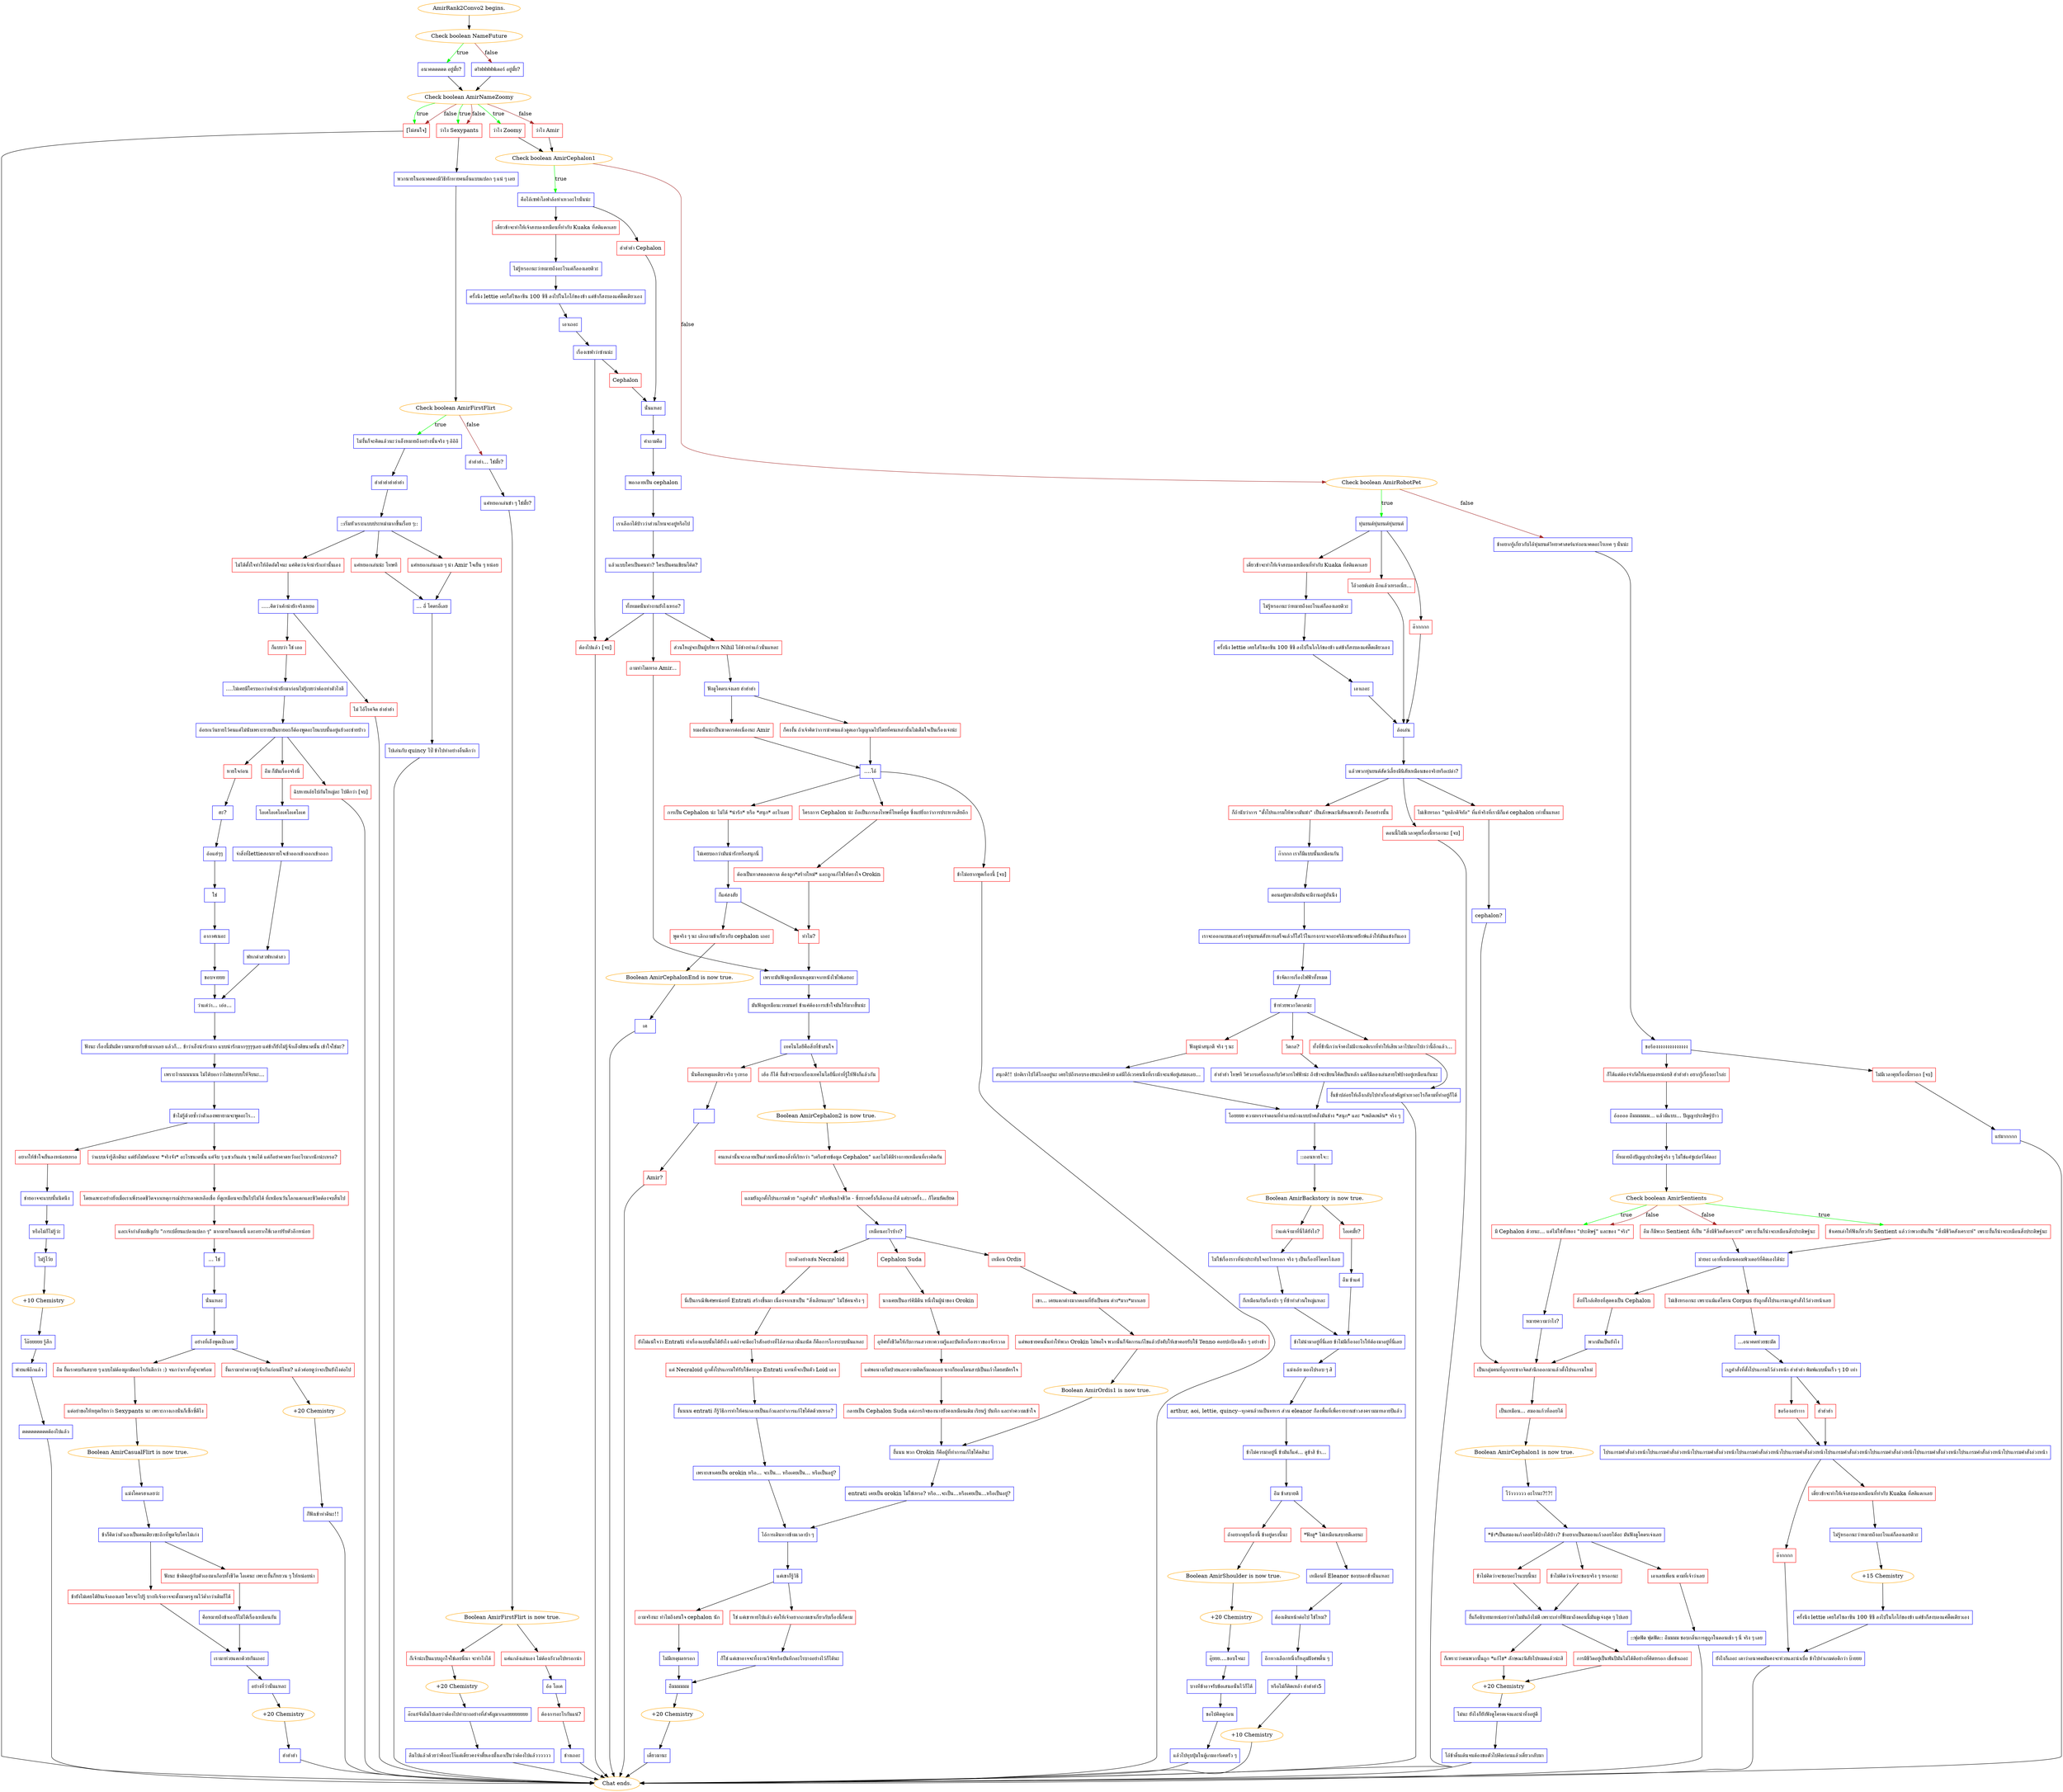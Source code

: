 digraph {
	"AmirRank2Convo2 begins." [color=orange];
		"AmirRank2Convo2 begins." -> j1555648941;
	j1555648941 [label="Check boolean NameFuture",color=orange];
		j1555648941 -> j706725537 [label=true,color=green];
		j1555648941 -> j857022408 [label=false,color=brown];
	j706725537 [label="อนาคตตตตต อยู่มั้ย?",shape=box,color=blue];
		j706725537 -> j3096240527;
	j857022408 [label="ดริฟฟฟฟฟเตอร์ อยู่มั้ย?",shape=box,color=blue];
		j857022408 -> j3096240527;
	j3096240527 [label="Check boolean AmirNameZoomy",color=orange];
		j3096240527 -> j3001038503 [label=true,color=green];
		j3096240527 -> j332728184 [label=true,color=green];
		j3096240527 -> j2728354438 [label=true,color=green];
		j3096240527 -> j3001038503 [label=false,color=brown];
		j3096240527 -> j332728184 [label=false,color=brown];
		j3096240527 -> j407646446 [label=false,color=brown];
	j3001038503 [label="[ไม่สนใจ]",shape=box,color=red];
		j3001038503 -> "Chat ends.";
	j332728184 [label="ว่าไง Sexypants",shape=box,color=red];
		j332728184 -> j3434017763;
	j2728354438 [label="ว่าไง Zoomy",shape=box,color=red];
		j2728354438 -> j87647369;
	j407646446 [label="ว่าไง Amir",shape=box,color=red];
		j407646446 -> j87647369;
	"Chat ends." [color=orange];
	j3434017763 [label="พวกนายในอนาคตคงมีวิธีทักทายคนอื่นแบบแปลก ๆ แน่ ๆ เลย",shape=box,color=blue];
		j3434017763 -> j1575820688;
	j87647369 [label="Check boolean AmirCephalon1",color=orange];
		j87647369 -> j1799931045 [label=true,color=green];
		j87647369 -> j1377197533 [label=false,color=brown];
	j1575820688 [label="Check boolean AmirFirstFlirt",color=orange];
		j1575820688 -> j667354487 [label=true,color=green];
		j1575820688 -> j927525399 [label=false,color=brown];
	j1799931045 [label="คือไอ้เซฟาโลฟาล้อห่าเหวอะไรนั่นน่ะ",shape=box,color=blue];
		j1799931045 -> j3718700508;
		j1799931045 -> j1775186774;
	j1377197533 [label="Check boolean AmirRobotPet",color=orange];
		j1377197533 -> j2473190583 [label=true,color=green];
		j1377197533 -> j3530248616 [label=false,color=brown];
	j667354487 [label="ไม่งั้นก็จะคิดแล้วนะว่าเอ็งหมายถึงอย่างนั้นจริง ๆ อิอิอิ",shape=box,color=blue];
		j667354487 -> j2545335849;
	j927525399 [label="ฮ่าฮ่าฮ่า... ใช่มั้ย?",shape=box,color=blue];
		j927525399 -> j3210553473;
	j3718700508 [label="ฮ่าฮ่าฮ่า Cephalon",shape=box,color=red];
		j3718700508 -> j2459322337;
	j1775186774 [label="เดี๋ยวข้าจะทำให้เจ้าสงบลงเหมือนที่ทำกับ Kuaka ที่สติแตกเลย",shape=box,color=red];
		j1775186774 -> j3755010006;
	j2473190583 [label="หุ่นยนต์หุ่นยนต์หุ่นยนต์",shape=box,color=blue];
		j2473190583 -> j1181435666;
		j2473190583 -> j1317065812;
		j2473190583 -> j266422299;
	j3530248616 [label="ข้าอยากรู้เกี่ยวกับไอ้หุ่นยนต์วิทยาศาสตร์แห่งอนาคตอะไรเทค ๆ นั่นน่ะ",shape=box,color=blue];
		j3530248616 -> j2254774280;
	j2545335849 [label="ฮ่าฮ่าฮ่าฮ่าฮ่าฮ่า",shape=box,color=blue];
		j2545335849 -> j1485935536;
	j3210553473 [label="แค่หยอกเล่นขำ ๆ ใช่มั้ย?",shape=box,color=blue];
		j3210553473 -> j1496595557;
	j2459322337 [label="นั่นแหละ",shape=box,color=blue];
		j2459322337 -> j1389897137;
	j3755010006 [label="ไม่รู้หรอกนะว่าหมายถึงอะไรแต่ก็ลองเลยดิวะ",shape=box,color=blue];
		j3755010006 -> j2930379002;
	j1181435666 [label="โอ้วอยด์เอ๋ย อีกแล้วเหรอเนี่ย...",shape=box,color=red];
		j1181435666 -> j2711673463;
	j1317065812 [label="อ๊ากกกก",shape=box,color=red];
		j1317065812 -> j2711673463;
	j266422299 [label="เดี๋ยวข้าจะทำให้เจ้าสงบลงเหมือนที่ทำกับ Kuaka ที่สติแตกเลย",shape=box,color=red];
		j266422299 -> j1091062223;
	j2254774280 [label="ขอร้องงงงงงงงงงงงงง",shape=box,color=blue];
		j2254774280 -> j465063849;
		j2254774280 -> j2608904232;
	j1485935536 [label="::เริ่มหัวเราะแบบประหม่ามากขึ้นเรื่อย ๆ::",shape=box,color=blue];
		j1485935536 -> j1686223465;
		j1485935536 -> j3661857315;
		j1485935536 -> j3676075397;
	j1496595557 [label="Boolean AmirFirstFlirt is now true.",color=orange];
		j1496595557 -> j376529851;
		j1496595557 -> j3537151353;
	j1389897137 [label="คำถามคือ",shape=box,color=blue];
		j1389897137 -> j1525638714;
	j2930379002 [label="ครั้งนึง lettie เคยใส่ไซลาซีน 100 ซีซี ลงไปในโกโก้ของข้า แต่ข้าก็สงบลงแค่ติ๊ดเดียวเอง",shape=box,color=blue];
		j2930379002 -> j2798833998;
	j2711673463 [label="ล้อเล่น",shape=box,color=blue];
		j2711673463 -> j2467386407;
	j1091062223 [label="ไม่รู้หรอกนะว่าหมายถึงอะไรแต่ก็ลองเลยดิวะ",shape=box,color=blue];
		j1091062223 -> j1751988046;
	j465063849 [label="ไม่มีเวลาคุยเรื่องนี้หรอก [จบ]",shape=box,color=red];
		j465063849 -> j4086691298;
	j2608904232 [label="ก็ได้แต่ต้องจำกัดให้แคบลงหน่อยสิ ฮ่าฮ่าฮ่า อยากรู้เรื่องอะไรล่ะ",shape=box,color=red];
		j2608904232 -> j1398140646;
	j1686223465 [label="ไม่ได้ตั้งใจทำให้อึดอัดใจนะ แค่คิดว่าเจ้าน่ารักเท่านั้นเอง",shape=box,color=red];
		j1686223465 -> j816441869;
	j3661857315 [label="แค่หยอกเล่นน่ะ โทษที",shape=box,color=red];
		j3661857315 -> j261769852;
	j3676075397 [label="แค่หยอกเล่นเฉย ๆ น่า Amir ใจเย็น ๆ หน่อย",shape=box,color=red];
		j3676075397 -> j261769852;
	j376529851 [label="ก็เจ้าน่ะเป็นแบบถูกใจใช่เลยนี่นา จะทำไงได้",shape=box,color=red];
		j376529851 -> j1129408322;
	j3537151353 [label="แค่แกล้งเล่นเอง ไม่ต้องกังวลไปหรอกน่า",shape=box,color=red];
		j3537151353 -> j1500444950;
	j1525638714 [label="พอกลายเป็น cephalon",shape=box,color=blue];
		j1525638714 -> j3974963162;
	j2798833998 [label="เอาเถอะ",shape=box,color=blue];
		j2798833998 -> j3112467047;
	j2467386407 [label="แล้วพวกหุ่นยนต์สัตว์เลี้ยงมีนิสัยเหมือนของจริงหรือเปล่า?",shape=box,color=blue];
		j2467386407 -> j1597818912;
		j2467386407 -> j915200245;
		j2467386407 -> j1562020945;
	j1751988046 [label="ครั้งนึง lettie เคยใส่ไซลาซีน 100 ซีซี ลงไปในโกโก้ของข้า แต่ข้าก็สงบลงแค่ติ๊ดเดียวเอง",shape=box,color=blue];
		j1751988046 -> j47750728;
	j4086691298 [label="แย่มากกกก",shape=box,color=blue];
		j4086691298 -> "Chat ends.";
	j1398140646 [label="อ้ออออ อืมมมมมม... แล้วมีแบบ... ปัญญาประดิษฐ์ป่าว",shape=box,color=blue];
		j1398140646 -> j1358614314;
	j816441869 [label=".....คิดว่าเค้าน่ายักจริงเหยอ",shape=box,color=blue];
		j816441869 -> j1905350319;
		j816441869 -> j2087725393;
	j261769852 [label="... อี๋ โคตรอี๋เลย",shape=box,color=blue];
		j261769852 -> j3856440338;
	j1129408322 [label="+20 Chemistry",color=orange];
		j1129408322 -> j994965717;
	j1500444950 [label="อ้อ โอเค",shape=box,color=blue];
		j1500444950 -> j2484666329;
	j3974963162 [label="เราเลือกได้ป่าวว่าส่วนไหนจะอยู่หรือไป",shape=box,color=blue];
		j3974963162 -> j3985519523;
	j3112467047 [label="เรื่องเซฟาว่าซ่านน่ะ",shape=box,color=blue];
		j3112467047 -> j659614251;
		j3112467047 -> j913672394;
	j1597818912 [label="ไม่เชิงหรอก \"บุคลิกดิจิทัล\" ที่แท้จริงที่เรามีก็แค่ cephalon เท่านั้นแหละ",shape=box,color=red];
		j1597818912 -> j2874777719;
	j915200245 [label="ก็ถ้านับว่าการ \"ตั้งโปรแกรมให้พวกมันฆ่า\" เป็นลักษณะนิสัยเฉพาะตัว ก็คงอย่างนั้น",shape=box,color=red];
		j915200245 -> j3893014430;
	j1562020945 [label="ตอนนี้ไม่มีเวลาคุยเรื่องนี้หรอกนะ [จบ]",shape=box,color=red];
		j1562020945 -> "Chat ends.";
	j47750728 [label="เอาเถอะ",shape=box,color=blue];
		j47750728 -> j2711673463;
	j1358614314 [label="ที่หมายถึงปัญญาประดิษฐ์จริง ๆ ไม่ใช่แค่ซูเปอร์โค้ดอะ",shape=box,color=blue];
		j1358614314 -> j3361290284;
	j1905350319 [label="ก็แบบว่า ใช่ เออ",shape=box,color=red];
		j1905350319 -> j1100419609;
	j2087725393 [label="ไม่ ไอ้โรคจิต ฮ่าฮ่าฮ่า",shape=box,color=red];
		j2087725393 -> "Chat ends.";
	j3856440338 [label="ไปเล่นกับ quincy ไป๊ ข้าไปทำอย่างอื่นดีกว่า",shape=box,color=blue];
		j3856440338 -> "Chat ends.";
	j994965717 [label="อ๊ะแย่จังลืมไปเลยว่าต้องไปทำบางอย่างที่สำคัญมากเลยยยยยยยย",shape=box,color=blue];
		j994965717 -> j717616402;
	j2484666329 [label="ต้องการอะไรกันแน่?",shape=box,color=red];
		j2484666329 -> j502120147;
	j3985519523 [label="แล้วแบบใครเป็นคนทำ? ใครเป็นคนเขียนโค้ด?",shape=box,color=blue];
		j3985519523 -> j3204599313;
	j659614251 [label="Cephalon",shape=box,color=red];
		j659614251 -> j2459322337;
	j913672394 [label="ต้องไปแล้ว [จบ]",shape=box,color=red];
		j913672394 -> "Chat ends.";
	j2874777719 [label="cephalon?",shape=box,color=blue];
		j2874777719 -> j604302925;
	j3893014430 [label="ก๊ากกก เราก็มีแบบนั้นเหมือนกัน",shape=box,color=blue];
		j3893014430 -> j3452880610;
	j3361290284 [label="Check boolean AmirSentients",color=orange];
		j3361290284 -> j2688891206 [label=true,color=green];
		j3361290284 -> j761068705 [label=true,color=green];
		j3361290284 -> j2601880677 [label=false,color=brown];
		j3361290284 -> j761068705 [label=false,color=brown];
	j1100419609 [label="....ไม่เคยมีใครบอกว่าเค้าน่ายักมาก่อนไม่รู้เบยว่าต้องทำตัวไงดี",shape=box,color=blue];
		j1100419609 -> j3109229240;
	j717616402 [label="ลืมไปแล้วด้วยว่าคืออะไร๊แต่เดี๋ยวคงจำดั้ยเองมั้งเอาเป็นว่าต้องไปแล้วววววว",shape=box,color=blue];
		j717616402 -> "Chat ends.";
	j502120147 [label="ช่างเถอะ",shape=box,color=blue];
		j502120147 -> "Chat ends.";
	j3204599313 [label="ทั้งหมดนั่นทำงานยังไงเหรอ?",shape=box,color=blue];
		j3204599313 -> j4250571629;
		j3204599313 -> j2391553229;
		j3204599313 -> j913672394;
	j604302925 [label="เป็นกลุ่มคนที่ถูกกระชากจิตสำนึกออกมาแล้วตั้งโปรแกรมใหม่",shape=box,color=red];
		j604302925 -> j2097277538;
	j3452880610 [label="ตอนอยู่มหาลัยมันจะมีงานอยู่อันนึง",shape=box,color=blue];
		j3452880610 -> j265666997;
	j2688891206 [label="ข้าเคยเล่าให้ฟังเกี่ยวกับ Sentient แล้วว่าพวกมันเป็น \"สิ่งมีชีวิตสังเคราะห์\" เพราะงั้นก็น่าจะเหมือนสิ่งประดิษฐ์นะ",shape=box,color=red];
		j2688891206 -> j3251331897;
	j761068705 [label="มี Cephalon ด้วยนะ... แต่ไม่ใช่ทั้งของ \"ประดิษฐ์\" และของ \"จริง\"",shape=box,color=red];
		j761068705 -> j357915520;
	j2601880677 [label="อืม ก็มีพวก Sentient ที่เป็น \"สิ่งมีชีวิตสังเคราะห์\" เพราะงั้นก็น่าจะเหมือนสิ่งประดิษฐ์นะ",shape=box,color=red];
		j2601880677 -> j3251331897;
	j3109229240 [label="อ้อยกเว้นยายไว้คนแต่ไม่นับเพราะยายเป็นยายอะก็ต้องพูดอะไยแบบนั้นอยู่แย้วอะช่ายป่าว",shape=box,color=blue];
		j3109229240 -> j4051856670;
		j3109229240 -> j472358545;
		j3109229240 -> j486905965;
	j4250571629 [label="ส่วนใหญ่จะเป็นผู้บริหาร Nihil ไอ้ช่างทำแก้วนั่นแหละ",shape=box,color=red];
		j4250571629 -> j562853684;
	j2391553229 [label="ถามทำไมเหรอ Amir...",shape=box,color=red];
		j2391553229 -> j2160502462;
	j2097277538 [label="เป็นเหมือน... สมองแก้วที่ลอยได้",shape=box,color=red];
		j2097277538 -> j3079240878;
	j265666997 [label="เราจะออกแบบและสร้างหุ่นยนต์สังหารเสร็จแล้วก็ใส่ไว้ในกรงกระจกอะคริลิกขนาดยักษ์แล้วให้มันแข่งกันเอง",shape=box,color=blue];
		j265666997 -> j3351298961;
	j3251331897 [label="ม่ายอะ เอาที่เหมือนคอมพิวเตอร์ที่คิดเองได้น่ะ",shape=box,color=blue];
		j3251331897 -> j237808890;
		j3251331897 -> j1388912313;
	j357915520 [label="หมายความว่าไง?",shape=box,color=blue];
		j357915520 -> j604302925;
	j4051856670 [label="หายใจก่อน",shape=box,color=red];
		j4051856670 -> j881518588;
	j472358545 [label="อืม ก็มันเรื่องจริงนี่",shape=box,color=red];
		j472358545 -> j3454430932;
	j486905965 [label="ฉิบหายเอ้ยไปกันใหญ่ละ ไปดีกว่า [จบ]",shape=box,color=red];
		j486905965 -> "Chat ends.";
	j562853684 [label="ฟังดูโคตรเจ๋งเลย ฮ่าฮ่าฮ่า",shape=box,color=blue];
		j562853684 -> j3284820937;
		j562853684 -> j2435869964;
	j2160502462 [label="เพราะมันฟังดูเหมือนหลุดมาจากหนังไซไฟเลยอะ",shape=box,color=blue];
		j2160502462 -> j3325457388;
	j3079240878 [label="Boolean AmirCephalon1 is now true.",color=orange];
		j3079240878 -> j3412281547;
	j3351298961 [label="ข้าจัดการเรื่องไฟฟ้าทั้งหมด",shape=box,color=blue];
		j3351298961 -> j825904474;
	j237808890 [label="สิ่งที่ใกล้เคียงที่สุดคงเป็น Cephalon",shape=box,color=red];
		j237808890 -> j2569488643;
	j1388912313 [label="ไม่เชิงหรอกนะ เพราะแม้แต่โดรน Corpus ยังถูกตั้งโปรแกรมกฎคำสั่งไว้ล่วงหน้าเลย",shape=box,color=red];
		j1388912313 -> j957179596;
	j881518588 [label="ฮะ?",shape=box,color=blue];
		j881518588 -> j3333200675;
	j3454430932 [label="โอเคโอเคโอเคโอเคโอเค",shape=box,color=blue];
		j3454430932 -> j3353933036;
	j3284820937 [label="ก็คงงั้น ถ้าเจ้าคิดว่าการฆ่าคนแล้วดูดเอาวิญญาณไปโดยที่คนเหล่านั้นไม่เต็มใจเป็นเรื่องเจ๋งน่ะ",shape=box,color=red];
		j3284820937 -> j1933452309;
	j2435869964 [label="หมอนั่นน่ะเป็นฆาตกรต่อเนื่องนะ Amir",shape=box,color=red];
		j2435869964 -> j1933452309;
	j3325457388 [label="มันฟังดูเหมือนเวทมนตร์ ข้าแค่ต้องการเข้าใจมันให้มากขึ้นน่ะ",shape=box,color=blue];
		j3325457388 -> j3804117941;
	j3412281547 [label="โว้วววววว อะไรนะ?!?!",shape=box,color=blue];
		j3412281547 -> j2366499082;
	j825904474 [label="ข้าห่วยพวกวิดกลน่ะ",shape=box,color=blue];
		j825904474 -> j1651231568;
		j825904474 -> j3273971270;
		j825904474 -> j1183506076;
	j2569488643 [label="พวกมันเป็นยังไง",shape=box,color=blue];
		j2569488643 -> j604302925;
	j957179596 [label="...อนาคตห่วยชะมัด",shape=box,color=blue];
		j957179596 -> j1464637909;
	j3333200675 [label="อ้อแฮ่ๆๆ",shape=box,color=blue];
		j3333200675 -> j4098618387;
	j3353933036 [label="จำสิ่งที่lettieสอนหายใจเข้าออกเข้าออกเข้าออก",shape=box,color=blue];
		j3353933036 -> j2045493227;
	j1933452309 [label="....โอ้",shape=box,color=blue];
		j1933452309 -> j508464856;
		j1933452309 -> j1612519599;
		j1933452309 -> j1984098210;
	j3804117941 [label="เทคโนโลยีคือสิ่งที่ข้าสนใจ",shape=box,color=blue];
		j3804117941 -> j3779868337;
		j3804117941 -> j1220387985;
	j2366499082 [label="*ข้า*เป็นสมองแก้วลอยได้บ้างได้ป่าว? ข้าอยากเป็นสมองแก้วลอยได้อะ มันฟังดูโคตรเจ๋งเลย",shape=box,color=blue];
		j2366499082 -> j1521516944;
		j2366499082 -> j2766740659;
		j2366499082 -> j2248498900;
	j1651231568 [label="วิดกล?",shape=box,color=red];
		j1651231568 -> j183782445;
	j3273971270 [label="ฟังดูน่าสนุกดี จริง ๆ นะ",shape=box,color=red];
		j3273971270 -> j2939751161;
	j1183506076 [label="ทั้งที่ข้านึกว่าเจ้าคงไม่มีงานอดิเรกที่ทำให้เสียเวลาไปมากไปกว่านี้อีกแล้ว...",shape=box,color=red];
		j1183506076 -> j3211176433;
	j1464637909 [label="กฎคำสั่งที่ตั้งโปรแกรมไว้ล่วงหน้า ฮ่าฮ่าฮ่า พิมพ์แบบนั้นเร็ว ๆ 10 เท่า",shape=box,color=blue];
		j1464637909 -> j3087574333;
		j1464637909 -> j905718473;
	j4098618387 [label="ใช่",shape=box,color=blue];
		j4098618387 -> j3866671536;
	j2045493227 [label="ฟหกด่าสวฟหกด่าสว",shape=box,color=blue];
		j2045493227 -> j2784931848;
	j508464856 [label="การเป็น Cephalon น่ะ ไม่ได้ *น่ารัก* หรือ *สนุก* อะไรเลย",shape=box,color=red];
		j508464856 -> j3672371604;
	j1612519599 [label="ข้าไม่อยากพูดเรื่องนี้ [จบ]",shape=box,color=red];
		j1612519599 -> "Chat ends.";
	j1984098210 [label="โครงการ Cephalon น่ะ ถือเป็นการลงโทษที่โหดที่สุด ซึ่งแย่ยิ่งกว่าการประหารเสียอีก",shape=box,color=red];
		j1984098210 -> j1864287666;
	j3779868337 [label="นั่นคือเหตุผลเดียวจริง ๆ เหรอ",shape=box,color=red];
		j3779868337 -> j3956974090;
	j1220387985 [label="เฮ้อ ก็ได้ งั้นข้าจะบอกเรื่องเทคโนโลยีนี่เท่าที่รู้ให้ฟังก็แล้วกัน",shape=box,color=red];
		j1220387985 -> j636655071;
	j1521516944 [label="ข้าไม่คิดว่าจะชอบอะไรแบบนี้นะ",shape=box,color=red];
		j1521516944 -> j2722006983;
	j2766740659 [label="ข้าไม่คิดว่าเจ้าจะชอบจริง ๆ หรอกนะ",shape=box,color=red];
		j2766740659 -> j2722006983;
	j2248498900 [label="เอาเลยเพื่อน ตามที่เจ้าว่าเลย",shape=box,color=red];
		j2248498900 -> j3258053135;
	j183782445 [label="ฮ่าฮ่าฮ่า โทษที วิศวกรเครื่องกลกับวิศวกรไฟฟ้าน่ะ ถึงข้าจะเขียนโค้ดเป็นหลัก แต่ก็มีลองเล่นสายไฟบ้างอยู่เหมือนกันนะ",shape=box,color=blue];
		j183782445 -> j2296039357;
	j2939751161 [label="สนุกดิ!! ปกติเราไปได้ไกลอยู่นะ เคยไปถึงรอบรองชนะเลิศด้วย แต่มีไอ้เวรคนนึงที่เรามักจะแพ้อยู่เสมอเลย...",shape=box,color=blue];
		j2939751161 -> j2296039357;
	j3211176433 [label="งั้นข้าปล่อยให้เอ็งกลับไปทำเรื่องสำคัญห่าเหวอะไรก็ตามที่ทำอยู่ก็ได้",shape=box,color=blue];
		j3211176433 -> "Chat ends.";
	j3087574333 [label="ฮ่าฮ่าฮ่า",shape=box,color=red];
		j3087574333 -> j3428610198;
	j905718473 [label="ขอร้องอย่าาาา",shape=box,color=red];
		j905718473 -> j3428610198;
	j3866671536 [label="อากาศเนอะ",shape=box,color=blue];
		j3866671536 -> j403257227;
	j2784931848 [label="ว่าแต่ว่า... เอ่อ...",shape=box,color=blue];
		j2784931848 -> j2544863900;
	j3672371604 [label="ไม่เคยบอกว่ามันน่ารักหรือสนุกนี่",shape=box,color=blue];
		j3672371604 -> j3346891492;
	j1864287666 [label="ต้องเป็นทาสตลอดกาล ต้องถูก*สร้างใหม่* และถูกแก้ไขให้ตรงใจ Orokin",shape=box,color=red];
		j1864287666 -> j3758752238;
	j3956974090 [label="  ",shape=box,color=blue];
		j3956974090 -> j2228253618;
	j636655071 [label="Boolean AmirCephalon2 is now true.",color=orange];
		j636655071 -> j932912588;
	j2722006983 [label="งั้นก็อธิบายมาหน่อยว่าทำไมมันถึงไม่ดี เพราะเท่าที่ฟังมาถึงตอนนี้มันดูเจ๋งสุด ๆ ไปเลย",shape=box,color=blue];
		j2722006983 -> j3592292322;
		j2722006983 -> j2268932309;
	j3258053135 [label="::ฟุดฟิด ฟุดฟิด:: อืมมมม ชอบกลิ่นการดูถูกในตอนเช้า ๆ นี่ จริง ๆ เลย",shape=box,color=blue];
		j3258053135 -> "Chat ends.";
	j2296039357 [label="โอยยยย ความทรงจำตอนที่ทำลายล้างแบบบ้าคลั่งมันช่าง *สนุก* และ *เพลิดเพลิน* จริง ๆ",shape=box,color=blue];
		j2296039357 -> j3495158894;
	j3428610198 [label="โปรแกรมคำสั่งล่วงหน้าโปรแกรมคำสั่งล่วงหน้าโปรแกรมคำสั่งล่วงหน้าโปรแกรมคำสั่งล่วงหน้าโปรแกรมคำสั่งล่วงหน้าโปรแกรมคำสั่งล่วงหน้าโปรแกรมคำสั่งล่วงหน้าโปรแกรมคำสั่งล่วงหน้าโปรแกรมคำสั่งล่วงหน้าโปรแกรมคำสั่งล่วงหน้า",shape=box,color=blue];
		j3428610198 -> j3705574395;
		j3428610198 -> j1481763371;
	j403257227 [label="ขอบจายยย",shape=box,color=blue];
		j403257227 -> j2784931848;
	j2544863900 [label="ฟังนะ เรื่องนี้มันมีความหมายกับข้ามากเลย แล้วก็... ข้าว่าเอ็งน่ารักมาก แบบน่ารักมากๆๆๆๆเลย แต่ข้าก็ยังไม่รู้จักเอ็งดีขนาดนั้น เข้าใจใช่มะ?",shape=box,color=blue];
		j2544863900 -> j2845852866;
	j3346891492 [label="ก็แค่สงสัย",shape=box,color=blue];
		j3346891492 -> j3758752238;
		j3346891492 -> j1881338621;
	j3758752238 [label="ทำไม?",shape=box,color=red];
		j3758752238 -> j2160502462;
	j2228253618 [label="Amir?",shape=box,color=red];
		j2228253618 -> "Chat ends.";
	j932912588 [label="คนเหล่านั้นจะกลายเป็นส่วนหนึ่งของสิ่งที่เรียกว่า \"เครือข่ายข้อมูล Cephalon\" และไม่ได้มีร่างกายเหมือนที่เราคิดกัน",shape=box,color=red];
		j932912588 -> j626293779;
	j3592292322 [label="ก็เพราะว่าคนพวกนั้นถูก *แก้ไข* ลักษณะนิสัยไปหมดแล้วน่ะสิ",shape=box,color=red];
		j3592292322 -> j1285730961;
	j2268932309 [label="การมีชีวิตอยู่เป็นพันปีมันไม่ได้ดีอย่างที่คิดหรอก เชื่อข้าเถอะ",shape=box,color=red];
		j2268932309 -> j1285730961;
	j3495158894 [label="::ถอนหายใจ::",shape=box,color=blue];
		j3495158894 -> j2341517216;
	j3705574395 [label="เดี๋ยวข้าจะทำให้เจ้าสงบลงเหมือนที่ทำกับ Kuaka ที่สติแตกเลย",shape=box,color=red];
		j3705574395 -> j3202864410;
	j1481763371 [label="อ๊ากกกก",shape=box,color=red];
		j1481763371 -> j2002389311;
	j2845852866 [label="เพราะง้านนนนนน ไม่ได้บอกว่าไม่ชอบบบให้จีบนะ...",shape=box,color=blue];
		j2845852866 -> j2278228352;
	j1881338621 [label="พูดจริง ๆ นะ เลิกถามข้าเกี่ยวกับ cephalon เถอะ",shape=box,color=red];
		j1881338621 -> j3140067124;
	j626293779 [label="แถมยังถูกตั้งโปรแกรมด้วย \"กฎคำสั่ง\" หรือพันธกิจชีวิต - ซึ่งบางครั้งก็เลือกเองได้ แต่บางครั้ง... ก็โดนยัดเยียด",shape=box,color=red];
		j626293779 -> j4136292911;
	j1285730961 [label="+20 Chemistry",color=orange];
		j1285730961 -> j3213870347;
	j2341517216 [label="Boolean AmirBackstory is now true.",color=orange];
		j2341517216 -> j189514543;
		j2341517216 -> j971884592;
	j3202864410 [label="ไม่รู้หรอกนะว่าหมายถึงอะไรแต่ก็ลองเลยดิวะ",shape=box,color=blue];
		j3202864410 -> j3177018488;
	j2002389311 [label="ยังไงก็เถอะ เดาว่าอนาคตมันคงจะห่วยและน่าเบื่อ ข้าไปทำเกมต่อดีกว่า บ๊ายยย",shape=box,color=blue];
		j2002389311 -> "Chat ends.";
	j2278228352 [label="ข้าไม่รู้ด้วยซ้ำว่าตัวเองพยายามจะพูดอะไร...",shape=box,color=blue];
		j2278228352 -> j1841459758;
		j2278228352 -> j826517546;
	j3140067124 [label="Boolean AmirCephalonEnd is now true.",color=orange];
		j3140067124 -> j2013970561;
	j4136292911 [label="เหมือนอะไรบ้าง?",shape=box,color=blue];
		j4136292911 -> j3221628526;
		j4136292911 -> j3629555735;
		j4136292911 -> j1802028889;
	j3213870347 [label="ไม่นะ ยังไงก็ยังฟังดูโครตเจ๋งและน่าทึ่งอยู่ดี",shape=box,color=blue];
		j3213870347 -> j892306563;
	j189514543 [label="โอเคมั้ย?",shape=box,color=red];
		j189514543 -> j2878475074;
	j971884592 [label="ว่าแต่เจ้ามาที่นี่ได้ยังไง?",shape=box,color=red];
		j971884592 -> j3980529000;
	j3177018488 [label="+15 Chemistry",color=orange];
		j3177018488 -> j3067110915;
	j1841459758 [label="ว่าแบบเจ้ารู้สึกดีนะ แต่ยังไม่พร้อมจะ *จริงจัง* อะไรขนาดนั้น แค่จีบ ๆ แซวกันเล่น ๆ พอได้ แต่ก็อย่าคาดหวังอะไรมากนักน่ะเหรอ?",shape=box,color=red];
		j1841459758 -> j2286250790;
	j826517546 [label="อยากให้ข้าใจเย็นลงหน่อยเหรอ",shape=box,color=red];
		j826517546 -> j4025648480;
	j2013970561 [label="เค",shape=box,color=blue];
		j2013970561 -> "Chat ends.";
	j3221628526 [label="เหมือน Ordis",shape=box,color=red];
		j3221628526 -> j2583578548;
	j3629555735 [label="Cephalon Suda",shape=box,color=red];
		j3629555735 -> j657619555;
	j1802028889 [label="ยกตัวอย่างเช่น Necraloid",shape=box,color=red];
		j1802028889 -> j1209436444;
	j892306563 [label="โอ้ข้าตื่นเต้นจนต้องขอตัวไปคิดก่อนแล้วเดี๋ยวกลับมา",shape=box,color=blue];
		j892306563 -> "Chat ends.";
	j2878475074 [label="อืม ข้าแค่",shape=box,color=blue];
		j2878475074 -> j3079265911;
	j3980529000 [label="ไม่ใช่เรื่องราวที่น่าประทับใจอะไรหรอก จริง ๆ เป็นเรื่องที่โคตรโง่เลย",shape=box,color=blue];
		j3980529000 -> j2075480423;
	j3067110915 [label="ครั้งนึง lettie เคยใส่ไซลาซีน 100 ซีซี ลงไปในโกโก้ของข้า แต่ข้าก็สงบลงแค่ติ๊ดเดียวเอง",shape=box,color=blue];
		j3067110915 -> j2002389311;
	j2286250790 [label="โดยเฉพาะอย่างยิ่งเมื่อเราเพิ่งรอดชีวิตจากเหตุการณ์ประหลาดเหลือเชื่อ ที่ดูเหมือนจะเป็นไปไม่ได้ ที่เหมือนวันโลกแตกและชีวิตต้องจบสิ้นไป",shape=box,color=red];
		j2286250790 -> j3779037655;
	j4025648480 [label="ช่ายอาจจะแบบนั้นนิดนึง",shape=box,color=blue];
		j4025648480 -> j3506775819;
	j2583578548 [label="เขา... เคยแตกต่างมากตอนที่ยังเป็นคน ต่าง*มาก*มากเลย",shape=box,color=red];
		j2583578548 -> j1643603384;
	j657619555 [label="นางเคยเป็นอาร์คิมีดีน หนึ่งในผู้นำของ Orokin",shape=box,color=red];
		j657619555 -> j3183998999;
	j1209436444 [label="นี่เป็นกรณีพิเศษหน่อยที่ Entrati สร้างขึ้นมา เนื่องจากเขาเป็น \"สิ่งเลียนแบบ\" ไม่ใช่คนจริง ๆ",shape=box,color=red];
		j1209436444 -> j154470727;
	j3079265911 [label="ข้าไม่น่ามาอยู่ที่นี่เลย ข้าไม่มีเรื่องอะไรให้ต้องมาอยู่ที่นี่เลย",shape=box,color=blue];
		j3079265911 -> j2237437615;
	j2075480423 [label="ก็เหมือนกับเรื่องบ้า ๆ ที่ข้าทำส่วนใหญ่แหละ",shape=box,color=blue];
		j2075480423 -> j3079265911;
	j3779037655 [label="และเจ้ากำลังเผชิญกับ \"การเปลี่ยนแปลงแปลก ๆ\" มากมายในตอนนี้ และอยากใช้เวลาปรับตัวอีกหน่อย",shape=box,color=red];
		j3779037655 -> j3042102481;
	j3506775819 [label="หรือไม่ก็ไม่รู้ว่ะ",shape=box,color=blue];
		j3506775819 -> j1130666460;
	j1643603384 [label="แต่พอชายคนนั้นทำให้พวก Orokin ไม่พอใจ พวกนั้นก็จัดการแก้ไขแล้วบังคับให้เขาคอยรับใช้ Tenno คอยปกป้องเด็ก ๆ อย่างข้า",shape=box,color=red];
		j1643603384 -> j3362197392;
	j3183998999 [label="อุทิศทั้งชีวิตให้กับการแสวงหาความรู้และบันทึกเรื่องราวของจักรวาล",shape=box,color=red];
		j3183998999 -> j626368570;
	j154470727 [label="ยังไม่แน่ใจว่า Entrati ทำเรื่องแบบนั้นได้ยังไง แต่ถ้าจะมีอะไรสักอย่างที่ไอ้สารเลวนั่นถนัด ก็คือการโกงระบบนั่นแหละ",shape=box,color=red];
		j154470727 -> j2221981536;
	j2237437615 [label="แม่งเอ้ย มองไปรอบ ๆ สิ",shape=box,color=blue];
		j2237437615 -> j3148382347;
	j3042102481 [label="... ใช่",shape=box,color=blue];
		j3042102481 -> j3222644113;
	j1130666460 [label="ไม่รู้โว้ย",shape=box,color=blue];
		j1130666460 -> j2463612339;
	j3362197392 [label="Boolean AmirOrdis1 is now true.",color=orange];
		j3362197392 -> j3051242779;
	j626368570 [label="แต่พอนางเริ่มป่วยและความคิดเริ่มถดถอย นางก็ยอมโดนสาปเป็นแก้วโดยสมัครใจ",shape=box,color=red];
		j626368570 -> j3121739272;
	j2221981536 [label="แต่ Necraloid ถูกตั้งโปรแกรมให้รับใช้ตระกูล Entrati แทนที่จะเป็นตัว Loid เอง",shape=box,color=red];
		j2221981536 -> j894497397;
	j3148382347 [label="arthur, aoi, lettie, quincy--ทุกคนล้วนเป็นทหาร ส่วน eleanor ก็ลงพื้นที่เพื่อรายงานข่าวสงครามมาหลายปีแล้ว",shape=box,color=blue];
		j3148382347 -> j914193991;
	j3222644113 [label="นั่นแหละ",shape=box,color=blue];
		j3222644113 -> j3865360276;
	j2463612339 [label="+10 Chemistry",color=orange];
		j2463612339 -> j695183041;
	j3051242779 [label="งั้นนน พวก Orokin ก็คือผู้ที่ทำการแก้ไขโค้ดสินะ",shape=box,color=blue];
		j3051242779 -> j1599764624;
	j3121739272 [label="กลายเป็น Cephalon Suda แต่ภารกิจของนางยังคงเหมือนเดิม เรียนรู้ บันทึก และทำความเข้าใจ",shape=box,color=red];
		j3121739272 -> j3051242779;
	j894497397 [label="งั้นนนน entrati ก็รู้วิธีการทำให้คนกลายเป็นแก้วและทำการแก้ไขโค้ดด้วยเหรอ?",shape=box,color=blue];
		j894497397 -> j650468205;
	j914193991 [label="ข้าไม่ควรมาอยู่นี่ ข้ามันก็แค่... ดูข้าสิ ข้า...",shape=box,color=blue];
		j914193991 -> j2231358915;
	j3865360276 [label="อย่างที่เอ็งพูดเป๊ะเลย",shape=box,color=blue];
		j3865360276 -> j757432295;
		j3865360276 -> j992574908;
	j695183041 [label="โอ๊ยยยยย รู้สึก",shape=box,color=blue];
		j695183041 -> j1887718601;
	j1599764624 [label="entrati เคยเป็น orokin ไม่ใช่เหรอ? หรือ...จะเป็น...หรือเคยเป็น...หรือเป็นอยู่?",shape=box,color=blue];
		j1599764624 -> j351451395;
	j650468205 [label="เพราะเขาเคยเป็น orokin หรือ... จะเป็น... หรือเคยเป็น... หรือเป็นอยู่?",shape=box,color=blue];
		j650468205 -> j351451395;
	j2231358915 [label="อืม ข้าสบายดี",shape=box,color=blue];
		j2231358915 -> j3223191422;
		j2231358915 -> j2273435587;
	j757432295 [label="งั้นเรามาทำความรู้จักกันก่อนดีไหม? แล้วค่อยดูว่าจะเป็นยังไงต่อไป",shape=box,color=red];
		j757432295 -> j1256037983;
	j992574908 [label="อืม งั้นเราคบกันสบาย ๆ แบบไม่ต้องผูกมัดอะไรกันดีกว่า :) จนกว่าเราทั้งคู่จะพร้อม",shape=box,color=red];
		j992574908 -> j3777395313;
	j1887718601 [label="พ่ายแพ้อีกแล้ว",shape=box,color=blue];
		j1887718601 -> j2603991138;
	j351451395 [label="ไอ้การเดินทางข้ามเวลาบ้า ๆ",shape=box,color=blue];
		j351451395 -> j1933784427;
	j3223191422 [label="ถ้าอยากคุยเรื่องนี้ ข้าอยู่ตรงนี้นะ",shape=box,color=red];
		j3223191422 -> j208381617;
	j2273435587 [label="*ฟังดู* ไม่เหมือนสบายดีเลยนะ",shape=box,color=red];
		j2273435587 -> j809590278;
	j1256037983 [label="+20 Chemistry",color=orange];
		j1256037983 -> j4291645814;
	j3777395313 [label="แต่อย่าขอให้หยุดเรียกว่า Sexypants นะ เพราะกางเกงนั่นก็เซ็กซี่ดีไง",shape=box,color=red];
		j3777395313 -> j3837629178;
	j2603991138 [label="ตตตตตตตตตต้องไปแล้ว",shape=box,color=blue];
		j2603991138 -> "Chat ends.";
	j1933784427 [label="แต่เขาก็รู้วิธี",shape=box,color=blue];
		j1933784427 -> j1120690921;
		j1933784427 -> j3957092776;
	j208381617 [label="Boolean AmirShoulder is now true.",color=orange];
		j208381617 -> j3218410417;
	j809590278 [label="เหมือนที่ Eleanor ชอบบอกข้านั่นแหละ",shape=box,color=blue];
		j809590278 -> j2271765816;
	j4291645814 [label="ก็ฟังเข้าท่าดีนะ!!",shape=box,color=blue];
		j4291645814 -> "Chat ends.";
	j3837629178 [label="Boolean AmirCasualFlirt is now true.",color=orange];
		j3837629178 -> j3958309413;
	j1120690921 [label="ใช่ แต่เขาหายไปแล้ว ต่อให้เจ้าอยากถามเขาเกี่ยวกับเรื่องนี้ก็ตาม",shape=box,color=red];
		j1120690921 -> j4202790707;
	j3957092776 [label="ถามจริงนะ ทำไมถึงสนใจ cephalon นัก",shape=box,color=red];
		j3957092776 -> j4262444859;
	j3218410417 [label="+20 Chemistry",color=orange];
		j3218410417 -> j3304217651;
	j2271765816 [label="ต้องเดินหน้าต่อไป ใช่ไหม?",shape=box,color=blue];
		j2271765816 -> j1316894571;
	j3958309413 [label="แม่งโคตรฮาเลยว่ะ",shape=box,color=blue];
		j3958309413 -> j4168565799;
	j4202790707 [label="ก็ใช่ แต่เขาอาจจะทิ้งงานวิจัยหรือบันทึกอะไรบางอย่างไว้ก็ได้นะ",shape=box,color=blue];
		j4202790707 -> j2461093120;
	j4262444859 [label="ไม่มีเหตุผลหรอก",shape=box,color=blue];
		j4262444859 -> j2461093120;
	j3304217651 [label="อุ๊ยยย....ขอบใจนะ",shape=box,color=blue];
		j3304217651 -> j1457878718;
	j1316894571 [label="อีกทางเลือกหนึ่งก็หลุมฝังศพตื้น ๆ",shape=box,color=blue];
		j1316894571 -> j192140071;
	j4168565799 [label="ข้าก็คิดว่าตัวเองเป็นคนเดียวซะอีกที่พูดจีบใครไม่เก่ง",shape=box,color=blue];
		j4168565799 -> j1094850817;
		j4168565799 -> j3880118075;
	j2461093120 [label="อืมมมมมม",shape=box,color=blue];
		j2461093120 -> j2207597123;
	j1457878718 [label="บางทีข้าอาจรับข้อเสนอนั่นไว้ก็ได้",shape=box,color=blue];
		j1457878718 -> j66865074;
	j192140071 [label="หรือไม่ก็ติดเหล้า ฮ่าฮ่าฮ่า5",shape=box,color=blue];
		j192140071 -> j1933300832;
	j1094850817 [label="ข้ายังไม่เคยได้ยินเจ้าลองเลย ใครจะไปรู้ บางทีเจ้าอาจจะตั้งมาตรฐานไว้ต่ำกว่าเดิมก็ได้",shape=box,color=red];
		j1094850817 -> j3131349592;
	j3880118075 [label="ฟังนะ ข้าติดอยู่กับตัวเองมาเกือบทั้งชีวิต โอเคนะ เพราะงั้นก็หยวน ๆ ให้หน่อยน่า",shape=box,color=red];
		j3880118075 -> j1497168641;
	j2207597123 [label="+20 Chemistry",color=orange];
		j2207597123 -> j3602208107;
	j66865074 [label="ขอไปคิดดูก่อน",shape=box,color=blue];
		j66865074 -> j4221322654;
	j1933300832 [label="+10 Chemistry",color=orange];
		j1933300832 -> "Chat ends.";
	j3131349592 [label="เรามาห่วยแตกด้วยกันเถอะ",shape=box,color=blue];
		j3131349592 -> j867260125;
	j1497168641 [label="คือหมายถึงข้าเองก็ไม่ได้เรื่องเหมือนกัน",shape=box,color=blue];
		j1497168641 -> j3131349592;
	j3602208107 [label="เดี๋ยวมานะ",shape=box,color=blue];
		j3602208107 -> "Chat ends.";
	j4221322654 [label="แล้วไปทุบปุ่มในตู้เกมอาร์เคดรัว ๆ",shape=box,color=blue];
		j4221322654 -> "Chat ends.";
	j867260125 [label="อย่างที่ว่านั่นแหละ",shape=box,color=blue];
		j867260125 -> j1342884258;
	j1342884258 [label="+20 Chemistry",color=orange];
		j1342884258 -> j2720019978;
	j2720019978 [label="ฮ่าฮ่าฮ่า",shape=box,color=blue];
		j2720019978 -> "Chat ends.";
}